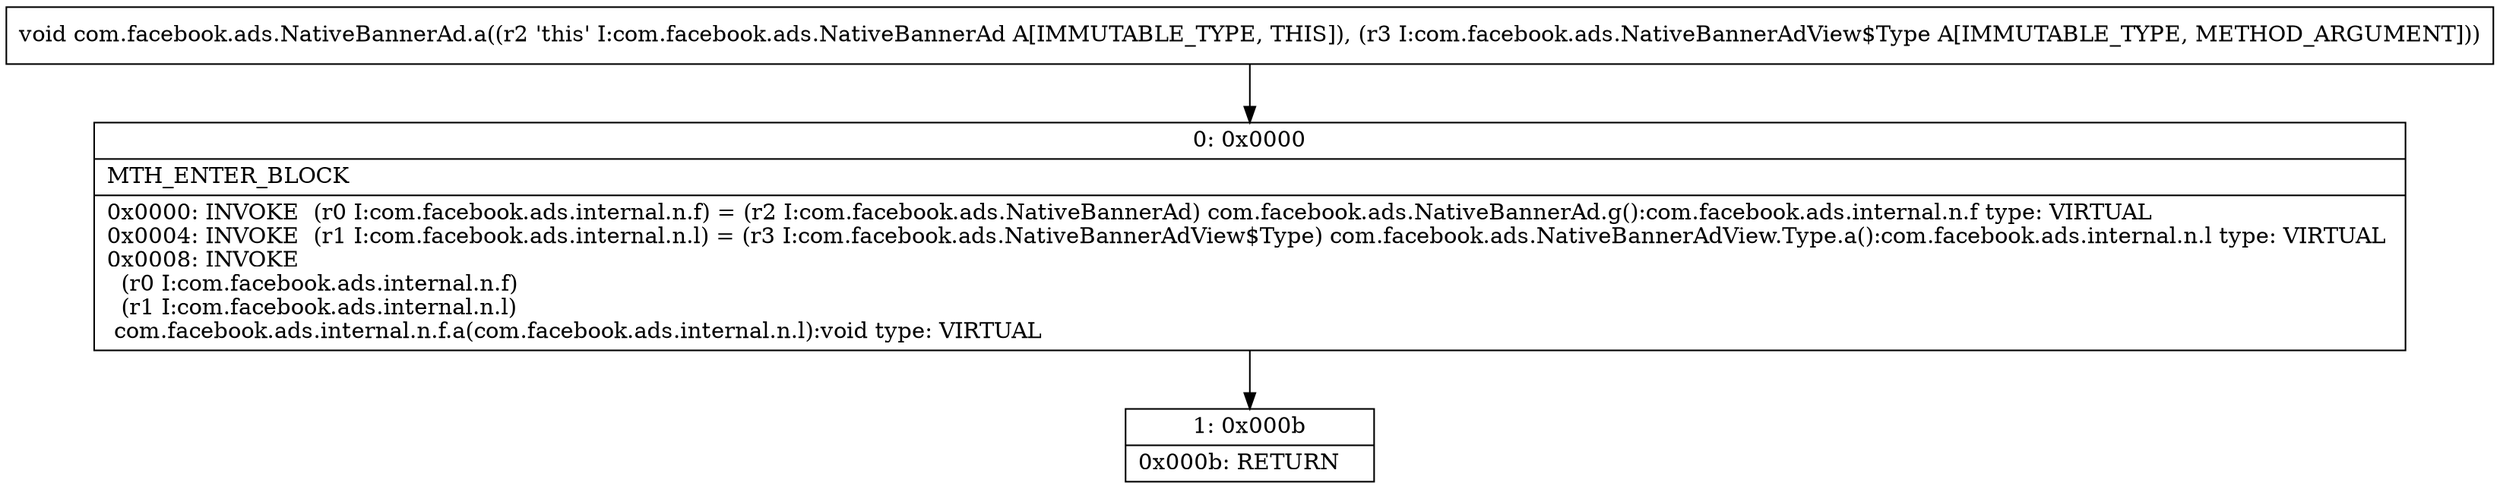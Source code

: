digraph "CFG forcom.facebook.ads.NativeBannerAd.a(Lcom\/facebook\/ads\/NativeBannerAdView$Type;)V" {
Node_0 [shape=record,label="{0\:\ 0x0000|MTH_ENTER_BLOCK\l|0x0000: INVOKE  (r0 I:com.facebook.ads.internal.n.f) = (r2 I:com.facebook.ads.NativeBannerAd) com.facebook.ads.NativeBannerAd.g():com.facebook.ads.internal.n.f type: VIRTUAL \l0x0004: INVOKE  (r1 I:com.facebook.ads.internal.n.l) = (r3 I:com.facebook.ads.NativeBannerAdView$Type) com.facebook.ads.NativeBannerAdView.Type.a():com.facebook.ads.internal.n.l type: VIRTUAL \l0x0008: INVOKE  \l  (r0 I:com.facebook.ads.internal.n.f)\l  (r1 I:com.facebook.ads.internal.n.l)\l com.facebook.ads.internal.n.f.a(com.facebook.ads.internal.n.l):void type: VIRTUAL \l}"];
Node_1 [shape=record,label="{1\:\ 0x000b|0x000b: RETURN   \l}"];
MethodNode[shape=record,label="{void com.facebook.ads.NativeBannerAd.a((r2 'this' I:com.facebook.ads.NativeBannerAd A[IMMUTABLE_TYPE, THIS]), (r3 I:com.facebook.ads.NativeBannerAdView$Type A[IMMUTABLE_TYPE, METHOD_ARGUMENT])) }"];
MethodNode -> Node_0;
Node_0 -> Node_1;
}

